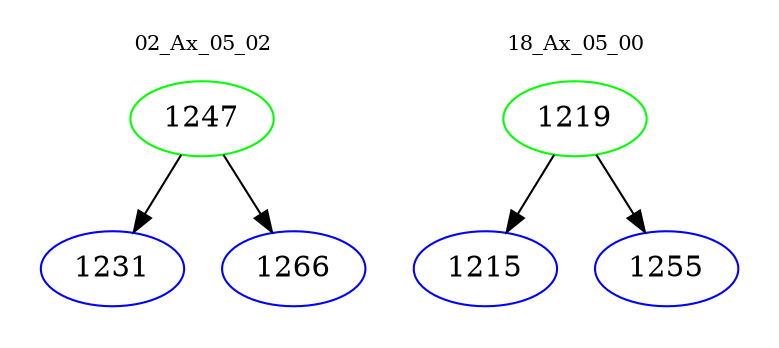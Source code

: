 digraph{
subgraph cluster_0 {
color = white
label = "02_Ax_05_02";
fontsize=10;
T0_1247 [label="1247", color="green"]
T0_1247 -> T0_1231 [color="black"]
T0_1231 [label="1231", color="blue"]
T0_1247 -> T0_1266 [color="black"]
T0_1266 [label="1266", color="blue"]
}
subgraph cluster_1 {
color = white
label = "18_Ax_05_00";
fontsize=10;
T1_1219 [label="1219", color="green"]
T1_1219 -> T1_1215 [color="black"]
T1_1215 [label="1215", color="blue"]
T1_1219 -> T1_1255 [color="black"]
T1_1255 [label="1255", color="blue"]
}
}
